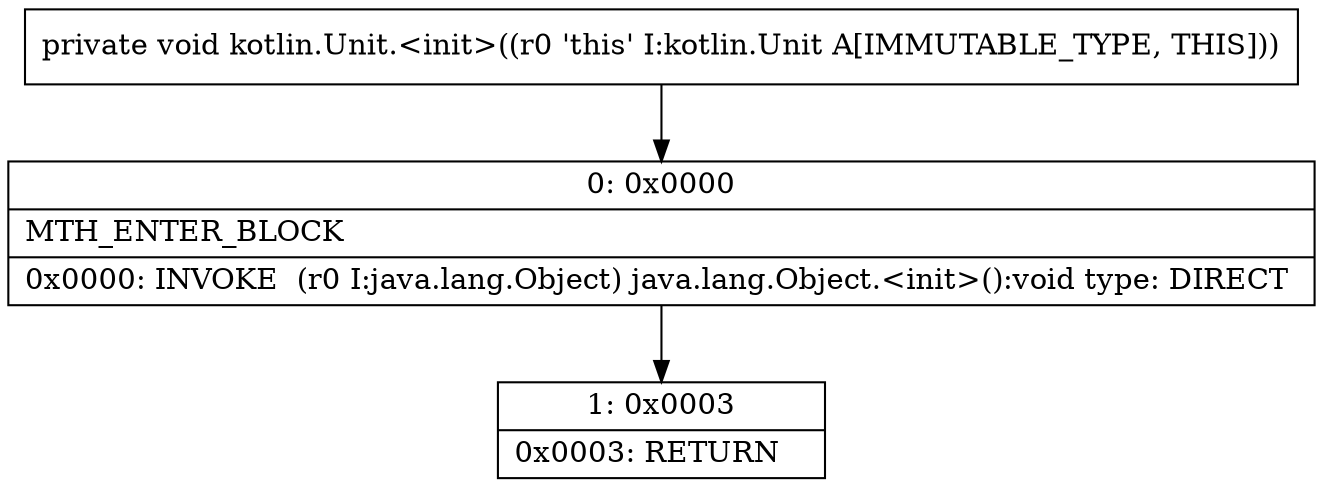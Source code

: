 digraph "CFG forkotlin.Unit.\<init\>()V" {
Node_0 [shape=record,label="{0\:\ 0x0000|MTH_ENTER_BLOCK\l|0x0000: INVOKE  (r0 I:java.lang.Object) java.lang.Object.\<init\>():void type: DIRECT \l}"];
Node_1 [shape=record,label="{1\:\ 0x0003|0x0003: RETURN   \l}"];
MethodNode[shape=record,label="{private void kotlin.Unit.\<init\>((r0 'this' I:kotlin.Unit A[IMMUTABLE_TYPE, THIS])) }"];
MethodNode -> Node_0;
Node_0 -> Node_1;
}

